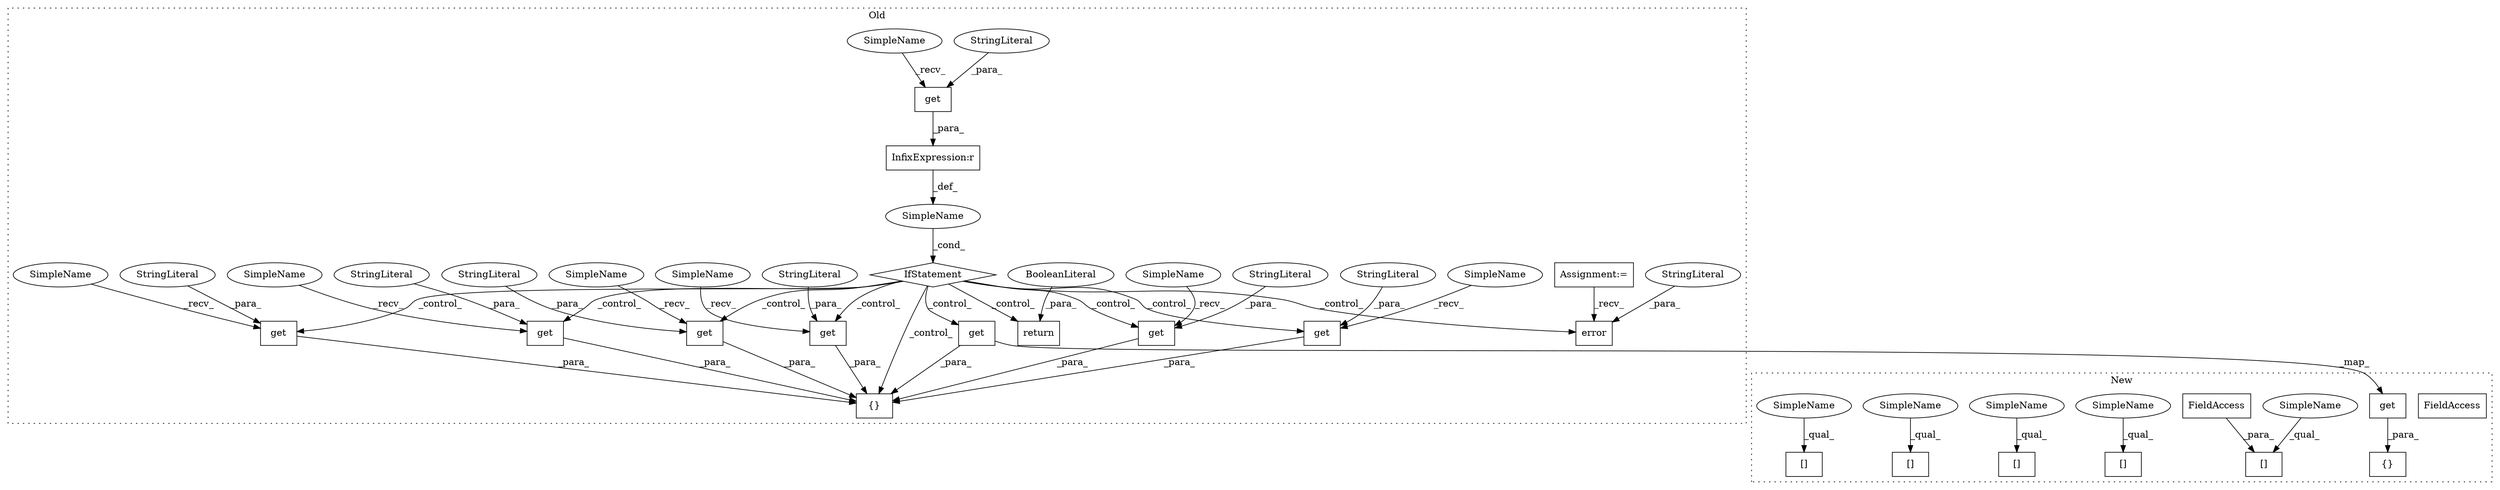 digraph G {
subgraph cluster0 {
1 [label="error" a="32" s="735,783" l="6,1" shape="box"];
3 [label="StringLiteral" a="45" s="741" l="42" shape="ellipse"];
4 [label="IfStatement" a="25" s="678,717" l="4,2" shape="diamond"];
5 [label="SimpleName" a="42" s="" l="" shape="ellipse"];
6 [label="return" a="41" s="792" l="7" shape="box"];
7 [label="BooleanLiteral" a="9" s="799" l="5" shape="ellipse"];
8 [label="InfixExpression:r" a="27" s="709" l="4" shape="box"];
9 [label="get" a="32" s="689,708" l="4,1" shape="box"];
10 [label="{}" a="4" s="846,1189" l="1,1" shape="box"];
11 [label="StringLiteral" a="45" s="693" l="15" shape="ellipse"];
14 [label="get" a="32" s="1020,1059" l="4,1" shape="box"];
16 [label="StringLiteral" a="45" s="1024" l="14" shape="ellipse"];
17 [label="get" a="32" s="1068,1111" l="4,1" shape="box"];
18 [label="StringLiteral" a="45" s="1072" l="16" shape="ellipse"];
19 [label="get" a="32" s="926,945" l="4,1" shape="box"];
20 [label="StringLiteral" a="45" s="930" l="15" shape="ellipse"];
21 [label="Assignment:=" a="7" s="649" l="7" shape="box"];
22 [label="get" a="32" s="1120,1155" l="4,1" shape="box"];
23 [label="StringLiteral" a="45" s="1124" l="12" shape="ellipse"];
24 [label="get" a="32" s="984,1011" l="4,1" shape="box"];
25 [label="StringLiteral" a="45" s="988" l="8" shape="ellipse"];
26 [label="get" a="32" s="954,975" l="4,1" shape="box"];
27 [label="StringLiteral" a="45" s="958" l="5" shape="ellipse"];
29 [label="get" a="32" s="1164,1187" l="4,1" shape="box"];
34 [label="SimpleName" a="42" s="919" l="6" shape="ellipse"];
35 [label="SimpleName" a="42" s="947" l="6" shape="ellipse"];
36 [label="SimpleName" a="42" s="682" l="6" shape="ellipse"];
37 [label="SimpleName" a="42" s="977" l="6" shape="ellipse"];
38 [label="SimpleName" a="42" s="1013" l="6" shape="ellipse"];
39 [label="SimpleName" a="42" s="1061" l="6" shape="ellipse"];
40 [label="SimpleName" a="42" s="1113" l="6" shape="ellipse"];
label = "Old";
style="dotted";
}
subgraph cluster1 {
2 [label="[]" a="2" s="2084,2110" l="7,1" shape="box"];
12 [label="[]" a="2" s="1991,2036" l="7,1" shape="box"];
13 [label="FieldAccess" a="22" s="1998" l="38" shape="box"];
15 [label="[]" a="2" s="2112,2134" l="7,1" shape="box"];
28 [label="get" a="32" s="2143,2166" l="4,1" shape="box"];
30 [label="[]" a="2" s="1964,1989" l="7,1" shape="box"];
31 [label="{}" a="4" s="1902,2168" l="1,1" shape="box"];
32 [label="[]" a="2" s="2038,2056" l="7,1" shape="box"];
33 [label="FieldAccess" a="22" s="1998" l="38" shape="box"];
41 [label="SimpleName" a="42" s="1991" l="6" shape="ellipse"];
42 [label="SimpleName" a="42" s="2112" l="6" shape="ellipse"];
43 [label="SimpleName" a="42" s="1964" l="6" shape="ellipse"];
44 [label="SimpleName" a="42" s="2084" l="6" shape="ellipse"];
45 [label="SimpleName" a="42" s="2038" l="6" shape="ellipse"];
label = "New";
style="dotted";
}
3 -> 1 [label="_para_"];
4 -> 1 [label="_control_"];
4 -> 22 [label="_control_"];
4 -> 29 [label="_control_"];
4 -> 14 [label="_control_"];
4 -> 26 [label="_control_"];
4 -> 6 [label="_control_"];
4 -> 10 [label="_control_"];
4 -> 17 [label="_control_"];
4 -> 24 [label="_control_"];
4 -> 19 [label="_control_"];
5 -> 4 [label="_cond_"];
7 -> 6 [label="_para_"];
8 -> 5 [label="_def_"];
9 -> 8 [label="_para_"];
11 -> 9 [label="_para_"];
14 -> 10 [label="_para_"];
16 -> 14 [label="_para_"];
17 -> 10 [label="_para_"];
18 -> 17 [label="_para_"];
19 -> 10 [label="_para_"];
20 -> 19 [label="_para_"];
21 -> 1 [label="_recv_"];
22 -> 10 [label="_para_"];
23 -> 22 [label="_para_"];
24 -> 10 [label="_para_"];
25 -> 24 [label="_para_"];
26 -> 10 [label="_para_"];
27 -> 26 [label="_para_"];
28 -> 31 [label="_para_"];
29 -> 10 [label="_para_"];
29 -> 28 [label="_map_"];
33 -> 12 [label="_para_"];
34 -> 19 [label="_recv_"];
35 -> 26 [label="_recv_"];
36 -> 9 [label="_recv_"];
37 -> 24 [label="_recv_"];
38 -> 14 [label="_recv_"];
39 -> 17 [label="_recv_"];
40 -> 22 [label="_recv_"];
41 -> 12 [label="_qual_"];
42 -> 15 [label="_qual_"];
43 -> 30 [label="_qual_"];
44 -> 2 [label="_qual_"];
45 -> 32 [label="_qual_"];
}